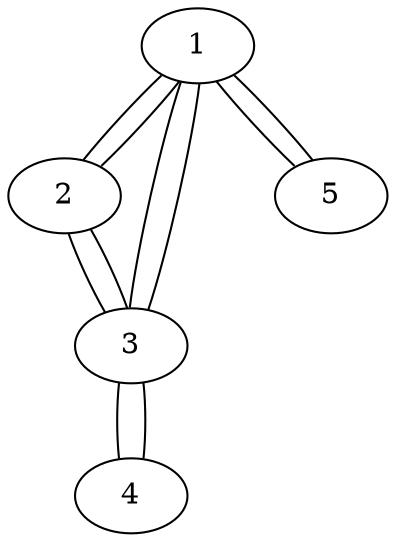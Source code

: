 graph {
    1 -- 2;
    1 -- 3;
    1 -- 5;
    2 -- 1;
    2 -- 3;
    3 -- 1;
    3 -- 2;
    3 -- 4;
    4 -- 3;
    5 -- 1;
}